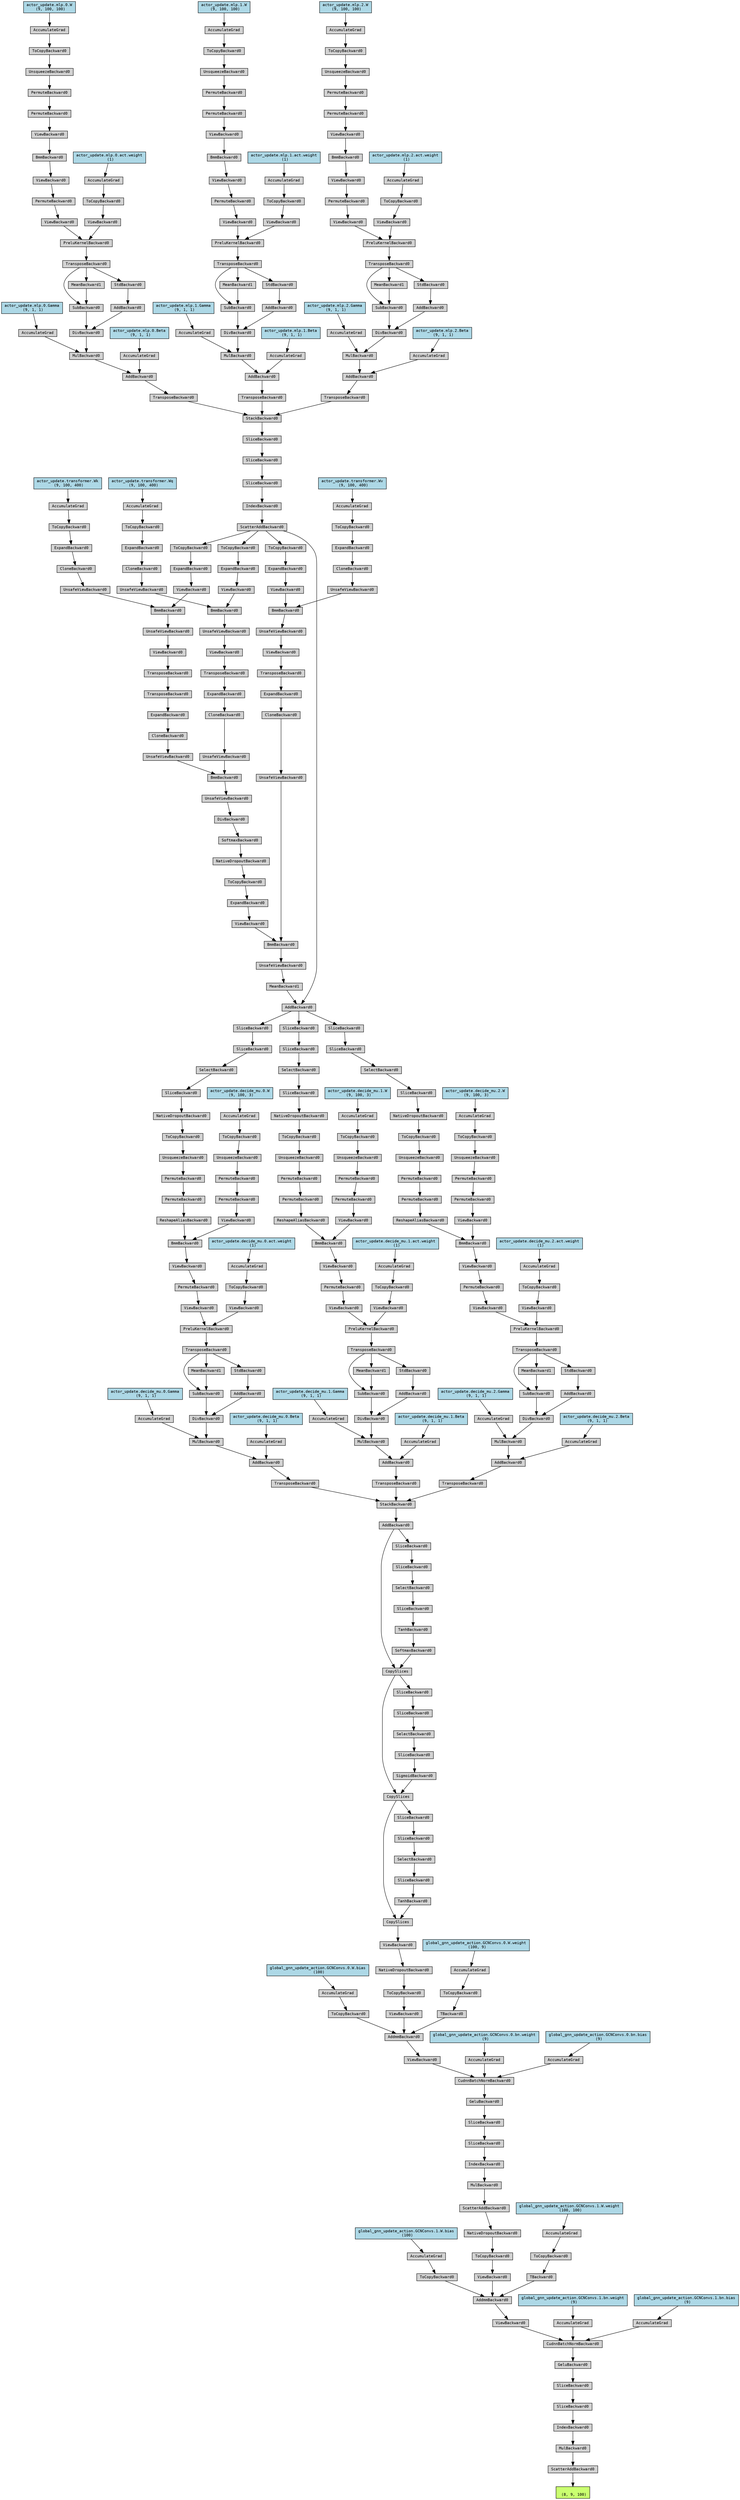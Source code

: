 digraph {
	graph [size="104.85,104.85"]
	node [align=left fontname=monospace fontsize=10 height=0.2 ranksep=0.1 shape=box style=filled]
	1916050268192 [label="
 (8, 9, 100)" fillcolor=darkolivegreen1]
	1916049993216 [label=ScatterAddBackward0]
	1916049990912 -> 1916049993216
	1916049990912 [label=MulBackward0]
	1916049997680 -> 1916049990912
	1916049997680 [label=IndexBackward0]
	1916049996096 -> 1916049997680
	1916049996096 [label=SliceBackward0]
	1916049987552 -> 1916049996096
	1916049987552 [label=SliceBackward0]
	1916049992544 -> 1916049987552
	1916049992544 [label=GeluBackward0]
	1916049994992 -> 1916049992544
	1916049994992 [label=CudnnBatchNormBackward0]
	1916049989664 -> 1916049994992
	1916049989664 [label=ViewBackward0]
	1916049996048 -> 1916049989664
	1916049996048 [label=AddmmBackward0]
	1916049988080 -> 1916049996048
	1916049988080 [label=ToCopyBackward0]
	1916049989424 -> 1916049988080
	1916047613744 [label="global_gnn_update_action.GCNConvs.1.W.bias
 (100)" fillcolor=lightblue]
	1916047613744 -> 1916049989424
	1916049989424 [label=AccumulateGrad]
	1916049990624 -> 1916049996048
	1916049990624 [label=ViewBackward0]
	1916049994320 -> 1916049990624
	1916049994320 [label=ToCopyBackward0]
	1916049992304 -> 1916049994320
	1916049992304 [label=NativeDropoutBackward0]
	1916049990816 -> 1916049992304
	1916049990816 [label=ScatterAddBackward0]
	1916049990864 -> 1916049990816
	1916049990864 [label=MulBackward0]
	1916049986592 -> 1916049990864
	1916049986592 [label=IndexBackward0]
	1916049993168 -> 1916049986592
	1916049993168 [label=SliceBackward0]
	1916049987984 -> 1916049993168
	1916049987984 [label=SliceBackward0]
	1916049987120 -> 1916049987984
	1916049987120 [label=GeluBackward0]
	1916049997248 -> 1916049987120
	1916049997248 [label=CudnnBatchNormBackward0]
	1916049989520 -> 1916049997248
	1916049989520 [label=ViewBackward0]
	1916049994368 -> 1916049989520
	1916049994368 [label=AddmmBackward0]
	1916049992784 -> 1916049994368
	1916049992784 [label=ToCopyBackward0]
	1916049993888 -> 1916049992784
	1916047613104 [label="global_gnn_update_action.GCNConvs.0.W.bias
 (100)" fillcolor=lightblue]
	1916047613104 -> 1916049993888
	1916049993888 [label=AccumulateGrad]
	1916049994416 -> 1916049994368
	1916049994416 [label=ViewBackward0]
	1916049994464 -> 1916049994416
	1916049994464 [label=ToCopyBackward0]
	1916049994704 -> 1916049994464
	1916049994704 [label=NativeDropoutBackward0]
	1916049988848 -> 1916049994704
	1916049988848 [label=ViewBackward0]
	1916049992160 -> 1916049988848
	1916049992160 [label=CopySlices]
	1916049993024 -> 1916049992160
	1916049993024 [label=CopySlices]
	1916049989472 -> 1916049993024
	1916049989472 [label=CopySlices]
	1916049995136 -> 1916049989472
	1916049995136 [label=AddBackward0]
	1916049988704 -> 1916049995136
	1916049988704 [label=StackBackward0]
	1916049986976 -> 1916049988704
	1916049986976 [label=TransposeBackward0]
	1916049991920 -> 1916049986976
	1916049991920 [label=AddBackward0]
	1916049991872 -> 1916049991920
	1916049991872 [label=MulBackward0]
	1916049991344 -> 1916049991872
	1916049991344 [label=DivBackward0]
	1916049991728 -> 1916049991344
	1916049991728 [label=SubBackward0]
	1916049991440 -> 1916049991728
	1916049991440 [label=TransposeBackward0]
	1916049988896 -> 1916049991440
	1916049988896 [label=PreluKernelBackward0]
	1916049988176 -> 1916049988896
	1916049988176 [label=ViewBackward0]
	1916049988416 -> 1916049988176
	1916049988416 [label=PermuteBackward0]
	1916049988608 -> 1916049988416
	1916049988608 [label=ViewBackward0]
	1916049988320 -> 1916049988608
	1916049988320 [label=BmmBackward0]
	1916049989280 -> 1916049988320
	1916049989280 [label=ReshapeAliasBackward0]
	1916049995472 -> 1916049989280
	1916049995472 [label=PermuteBackward0]
	1916049995520 -> 1916049995472
	1916049995520 [label=PermuteBackward0]
	1916049995280 -> 1916049995520
	1916049995280 [label=UnsqueezeBackward0]
	1916049987696 -> 1916049995280
	1916049987696 [label=ToCopyBackward0]
	1916049995568 -> 1916049987696
	1916049995568 [label=NativeDropoutBackward0]
	1916049987072 -> 1916049995568
	1916049987072 [label=SliceBackward0]
	1916049995376 -> 1916049987072
	1916049995376 [label=SelectBackward0]
	1916049996480 -> 1916049995376
	1916049996480 [label=SliceBackward0]
	1916049996576 -> 1916049996480
	1916049996576 [label=SliceBackward0]
	1916050246288 -> 1916049996576
	1916050246288 [label=AddBackward0]
	1916050246240 -> 1916050246288
	1916050246240 [label=MeanBackward1]
	1916050245952 -> 1916050246240
	1916050245952 [label=UnsafeViewBackward0]
	1916050246000 -> 1916050245952
	1916050246000 [label=BmmBackward0]
	1916050245712 -> 1916050246000
	1916050245712 [label=ViewBackward0]
	1916050246576 -> 1916050245712
	1916050246576 [label=ExpandBackward0]
	1916050246672 -> 1916050246576
	1916050246672 [label=ToCopyBackward0]
	1916050243840 -> 1916050246672
	1916050243840 [label=NativeDropoutBackward0]
	1916050244080 -> 1916050243840
	1916050244080 [label=SoftmaxBackward0]
	1916050244128 -> 1916050244080
	1916050244128 [label=DivBackward0]
	1916050244224 -> 1916050244128
	1916050244224 [label=UnsafeViewBackward0]
	1916050247056 -> 1916050244224
	1916050247056 [label=BmmBackward0]
	1916050247152 -> 1916050247056
	1916050247152 [label=UnsafeViewBackward0]
	1916050251376 -> 1916050247152
	1916050251376 [label=CloneBackward0]
	1916050251328 -> 1916050251376
	1916050251328 [label=ExpandBackward0]
	1916050246768 -> 1916050251328
	1916050246768 [label=TransposeBackward0]
	1916050249984 -> 1916050246768
	1916050249984 [label=ViewBackward0]
	1916050249936 -> 1916050249984
	1916050249936 [label=UnsafeViewBackward0]
	1916050249552 -> 1916050249936
	1916050249552 [label=BmmBackward0]
	1916050249696 -> 1916050249552
	1916050249696 [label=ViewBackward0]
	1916050249312 -> 1916050249696
	1916050249312 [label=ExpandBackward0]
	1916050249360 -> 1916050249312
	1916050249360 [label=ToCopyBackward0]
	1916050246096 -> 1916050249360
	1916050246096 [label=ScatterAddBackward0]
	1916050250320 -> 1916050246096
	1916050250320 [label=IndexBackward0]
	1916050245280 -> 1916050250320
	1916050245280 [label=SliceBackward0]
	1916050245184 -> 1916050245280
	1916050245184 [label=SliceBackward0]
	1916050245136 -> 1916050245184
	1916050245136 [label=SliceBackward0]
	1916050244752 -> 1916050245136
	1916050244752 [label=StackBackward0]
	1916050244896 -> 1916050244752
	1916050244896 [label=TransposeBackward0]
	1916050243696 -> 1916050244896
	1916050243696 [label=AddBackward0]
	1916050245328 -> 1916050243696
	1916050245328 [label=MulBackward0]
	1916050245568 -> 1916050245328
	1916050245568 [label=DivBackward0]
	1916050248832 -> 1916050245568
	1916050248832 [label=SubBackward0]
	1916050248640 -> 1916050248832
	1916050248640 [label=TransposeBackward0]
	1916050248400 -> 1916050248640
	1916050248400 [label=PreluKernelBackward0]
	1916050248448 -> 1916050248400
	1916050248448 [label=ViewBackward0]
	1916050248256 -> 1916050248448
	1916050248256 [label=PermuteBackward0]
	1916050248928 -> 1916050248256
	1916050248928 [label=ViewBackward0]
	1916050249072 -> 1916050248928
	1916050249072 [label=BmmBackward0]
	1916050249216 -> 1916050249072
	1916050249216 [label=ViewBackward0]
	1916050251568 -> 1916050249216
	1916050251568 [label=PermuteBackward0]
	1916050251472 -> 1916050251568
	1916050251472 [label=PermuteBackward0]
	1916050247008 -> 1916050251472
	1916050247008 [label=UnsqueezeBackward0]
	1916050250464 -> 1916050247008
	1916050250464 [label=ToCopyBackward0]
	1916047995424 -> 1916050250464
	1916048155296 [label="actor_update.mlp.0.W
 (9, 100, 100)" fillcolor=lightblue]
	1916048155296 -> 1916047995424
	1916047995424 [label=AccumulateGrad]
	1916050248688 -> 1916050248400
	1916050248688 [label=ViewBackward0]
	1916047993456 -> 1916050248688
	1916047993456 [label=ToCopyBackward0]
	1916049991104 -> 1916047993456
	1916048155216 [label="actor_update.mlp.0.act.weight
 (1)" fillcolor=lightblue]
	1916048155216 -> 1916049991104
	1916049991104 [label=AccumulateGrad]
	1916050248736 -> 1916050248832
	1916050248736 [label=MeanBackward1]
	1916050248640 -> 1916050248736
	1916050248784 -> 1916050245568
	1916050248784 [label=AddBackward0]
	1916047992832 -> 1916050248784
	1916047992832 [label=StdBackward0]
	1916050248640 -> 1916047992832
	1916050245520 -> 1916050245328
	1916048155456 [label="actor_update.mlp.0.Gamma
 (9, 1, 1)" fillcolor=lightblue]
	1916048155456 -> 1916050245520
	1916050245520 [label=AccumulateGrad]
	1916050244656 -> 1916050243696
	1916048155536 [label="actor_update.mlp.0.Beta
 (9, 1, 1)" fillcolor=lightblue]
	1916048155536 -> 1916050244656
	1916050244656 [label=AccumulateGrad]
	1916050244848 -> 1916050244752
	1916050244848 [label=TransposeBackward0]
	1916049986832 -> 1916050244848
	1916049986832 [label=AddBackward0]
	1916049990720 -> 1916049986832
	1916049990720 [label=MulBackward0]
	1916049997056 -> 1916049990720
	1916049997056 [label=DivBackward0]
	1916049991152 -> 1916049997056
	1916049991152 [label=SubBackward0]
	1916049990240 -> 1916049991152
	1916049990240 [label=TransposeBackward0]
	1916049987456 -> 1916049990240
	1916049987456 [label=PreluKernelBackward0]
	1916049992064 -> 1916049987456
	1916049992064 [label=ViewBackward0]
	1916049997392 -> 1916049992064
	1916049997392 [label=PermuteBackward0]
	1916049991200 -> 1916049997392
	1916049991200 [label=ViewBackward0]
	1916049989568 -> 1916049991200
	1916049989568 [label=BmmBackward0]
	1916049995760 -> 1916049989568
	1916049995760 [label=ViewBackward0]
	1916049992208 -> 1916049995760
	1916049992208 [label=PermuteBackward0]
	1916049990000 -> 1916049992208
	1916049990000 [label=PermuteBackward0]
	1916049990096 -> 1916049990000
	1916049990096 [label=UnsqueezeBackward0]
	1916049990192 -> 1916049990096
	1916049990192 [label=ToCopyBackward0]
	1916049990960 -> 1916049990192
	1916048155696 [label="actor_update.mlp.1.W
 (9, 100, 100)" fillcolor=lightblue]
	1916048155696 -> 1916049990960
	1916049990960 [label=AccumulateGrad]
	1916049993360 -> 1916049987456
	1916049993360 [label=ViewBackward0]
	1916049988032 -> 1916049993360
	1916049988032 [label=ToCopyBackward0]
	1916049997776 -> 1916049988032
	1916048155616 [label="actor_update.mlp.1.act.weight
 (1)" fillcolor=lightblue]
	1916048155616 -> 1916049997776
	1916049997776 [label=AccumulateGrad]
	1916049988512 -> 1916049991152
	1916049988512 [label=MeanBackward1]
	1916049990240 -> 1916049988512
	1916049994176 -> 1916049997056
	1916049994176 [label=AddBackward0]
	1916049992496 -> 1916049994176
	1916049992496 [label=StdBackward0]
	1916049990240 -> 1916049992496
	1916049986112 -> 1916049990720
	1916048155856 [label="actor_update.mlp.1.Gamma
 (9, 1, 1)" fillcolor=lightblue]
	1916048155856 -> 1916049986112
	1916049986112 [label=AccumulateGrad]
	1916049993696 -> 1916049986832
	1916048155936 [label="actor_update.mlp.1.Beta
 (9, 1, 1)" fillcolor=lightblue]
	1916048155936 -> 1916049993696
	1916049993696 [label=AccumulateGrad]
	1916050244704 -> 1916050244752
	1916050244704 [label=TransposeBackward0]
	1916049992448 -> 1916050244704
	1916049992448 [label=AddBackward0]
	1916049996240 -> 1916049992448
	1916049996240 [label=MulBackward0]
	1916049992976 -> 1916049996240
	1916049992976 [label=DivBackward0]
	1916049993792 -> 1916049992976
	1916049993792 [label=SubBackward0]
	1916049986544 -> 1916049993792
	1916049986544 [label=TransposeBackward0]
	1916049990480 -> 1916049986544
	1916049990480 [label=PreluKernelBackward0]
	1916049994656 -> 1916049990480
	1916049994656 [label=ViewBackward0]
	1916049993936 -> 1916049994656
	1916049993936 [label=PermuteBackward0]
	1916049994944 -> 1916049993936
	1916049994944 [label=ViewBackward0]
	1916049989904 -> 1916049994944
	1916049989904 [label=BmmBackward0]
	1916050245424 -> 1916049989904
	1916050245424 [label=ViewBackward0]
	1916050248592 -> 1916050245424
	1916050248592 [label=PermuteBackward0]
	1916050248544 -> 1916050248592
	1916050248544 [label=PermuteBackward0]
	1916050248304 -> 1916050248544
	1916050248304 [label=UnsqueezeBackward0]
	1916050249120 -> 1916050248304
	1916050249120 [label=ToCopyBackward0]
	1916050246864 -> 1916050249120
	1916048156096 [label="actor_update.mlp.2.W
 (9, 100, 100)" fillcolor=lightblue]
	1916048156096 -> 1916050246864
	1916050246864 [label=AccumulateGrad]
	1916049990672 -> 1916049990480
	1916049990672 [label=ViewBackward0]
	1916049991296 -> 1916049990672
	1916049991296 [label=ToCopyBackward0]
	1916049991008 -> 1916049991296
	1916048156016 [label="actor_update.mlp.2.act.weight
 (1)" fillcolor=lightblue]
	1916048156016 -> 1916049991008
	1916049991008 [label=AccumulateGrad]
	1916049994608 -> 1916049993792
	1916049994608 [label=MeanBackward1]
	1916049986544 -> 1916049994608
	1916049997008 -> 1916049992976
	1916049997008 [label=AddBackward0]
	1916049987888 -> 1916049997008
	1916049987888 [label=StdBackward0]
	1916049986544 -> 1916049987888
	1916049997488 -> 1916049996240
	1916048156256 [label="actor_update.mlp.2.Gamma
 (9, 1, 1)" fillcolor=lightblue]
	1916048156256 -> 1916049997488
	1916049997488 [label=AccumulateGrad]
	1916049987408 -> 1916049992448
	1916048156336 [label="actor_update.mlp.2.Beta
 (9, 1, 1)" fillcolor=lightblue]
	1916048156336 -> 1916049987408
	1916049987408 [label=AccumulateGrad]
	1916050249648 -> 1916050249552
	1916050249648 [label=UnsafeViewBackward0]
	1916049986688 -> 1916050249648
	1916049986688 [label=CloneBackward0]
	1916049987936 -> 1916049986688
	1916049987936 [label=ExpandBackward0]
	1916049991776 -> 1916049987936
	1916049991776 [label=ToCopyBackward0]
	1916049994800 -> 1916049991776
	1916048156416 [label="actor_update.transformer.Wq
 (9, 100, 400)" fillcolor=lightblue]
	1916048156416 -> 1916049994800
	1916049994800 [label=AccumulateGrad]
	1916050244368 -> 1916050247056
	1916050244368 [label=UnsafeViewBackward0]
	1916049990336 -> 1916050244368
	1916049990336 [label=CloneBackward0]
	1916049997200 -> 1916049990336
	1916049997200 [label=ExpandBackward0]
	1916050250080 -> 1916049997200
	1916050250080 [label=TransposeBackward0]
	1916050249888 -> 1916050250080
	1916050249888 [label=TransposeBackward0]
	1916050249408 -> 1916050249888
	1916050249408 [label=ViewBackward0]
	1916050250272 -> 1916050249408
	1916050250272 [label=UnsafeViewBackward0]
	1916050251280 -> 1916050250272
	1916050251280 [label=BmmBackward0]
	1916050244992 -> 1916050251280
	1916050244992 [label=ViewBackward0]
	1916050248880 -> 1916050244992
	1916050248880 [label=ExpandBackward0]
	1916050248352 -> 1916050248880
	1916050248352 [label=ToCopyBackward0]
	1916050246096 -> 1916050248352
	1916050251232 -> 1916050251280
	1916050251232 [label=UnsafeViewBackward0]
	1916050249024 -> 1916050251232
	1916050249024 [label=CloneBackward0]
	1916050245088 -> 1916050249024
	1916050245088 [label=ExpandBackward0]
	1916050250416 -> 1916050245088
	1916050250416 [label=ToCopyBackward0]
	1916050243648 -> 1916050250416
	1916048156496 [label="actor_update.transformer.Wk
 (9, 100, 400)" fillcolor=lightblue]
	1916048156496 -> 1916050243648
	1916050243648 [label=AccumulateGrad]
	1916050245808 -> 1916050246000
	1916050245808 [label=UnsafeViewBackward0]
	1916049996864 -> 1916050245808
	1916049996864 [label=CloneBackward0]
	1916050243936 -> 1916049996864
	1916050243936 [label=ExpandBackward0]
	1916050244176 -> 1916050243936
	1916050244176 [label=TransposeBackward0]
	1916050247200 -> 1916050244176
	1916050247200 [label=ViewBackward0]
	1916050246816 -> 1916050247200
	1916050246816 [label=UnsafeViewBackward0]
	1916050249504 -> 1916050246816
	1916050249504 [label=BmmBackward0]
	1916050249456 -> 1916050249504
	1916050249456 [label=ViewBackward0]
	1916050245472 -> 1916050249456
	1916050245472 [label=ExpandBackward0]
	1916050246912 -> 1916050245472
	1916050246912 [label=ToCopyBackward0]
	1916050246096 -> 1916050246912
	1916050250176 -> 1916050249504
	1916050250176 [label=UnsafeViewBackward0]
	1916050251184 -> 1916050250176
	1916050251184 [label=CloneBackward0]
	1916050247296 -> 1916050251184
	1916050247296 [label=ExpandBackward0]
	1916050250992 -> 1916050247296
	1916050250992 [label=ToCopyBackward0]
	1916050250944 -> 1916050250992
	1916048156576 [label="actor_update.transformer.Wv
 (9, 100, 400)" fillcolor=lightblue]
	1916048156576 -> 1916050250944
	1916050250944 [label=AccumulateGrad]
	1916050246096 -> 1916050246288
	1916049989184 -> 1916049988320
	1916049989184 [label=ViewBackward0]
	1916049997536 -> 1916049989184
	1916049997536 [label=PermuteBackward0]
	1916049995616 -> 1916049997536
	1916049995616 [label=PermuteBackward0]
	1916049995328 -> 1916049995616
	1916049995328 [label=UnsqueezeBackward0]
	1916049996528 -> 1916049995328
	1916049996528 [label=ToCopyBackward0]
	1916049987312 -> 1916049996528
	1916048156736 [label="actor_update.decide_mu.0.W
 (9, 100, 3)" fillcolor=lightblue]
	1916048156736 -> 1916049987312
	1916049987312 [label=AccumulateGrad]
	1916049991392 -> 1916049988896
	1916049991392 [label=ViewBackward0]
	1916049988272 -> 1916049991392
	1916049988272 [label=ToCopyBackward0]
	1916049989376 -> 1916049988272
	1916048156656 [label="actor_update.decide_mu.0.act.weight
 (1)" fillcolor=lightblue]
	1916048156656 -> 1916049989376
	1916049989376 [label=AccumulateGrad]
	1916049991488 -> 1916049991728
	1916049991488 [label=MeanBackward1]
	1916049991440 -> 1916049991488
	1916049991632 -> 1916049991344
	1916049991632 [label=AddBackward0]
	1916049988800 -> 1916049991632
	1916049988800 [label=StdBackward0]
	1916049991440 -> 1916049988800
	1916049989088 -> 1916049991872
	1916048156896 [label="actor_update.decide_mu.0.Gamma
 (9, 1, 1)" fillcolor=lightblue]
	1916048156896 -> 1916049989088
	1916049989088 [label=AccumulateGrad]
	1916049987744 -> 1916049991920
	1916048156976 [label="actor_update.decide_mu.0.Beta
 (9, 1, 1)" fillcolor=lightblue]
	1916048156976 -> 1916049987744
	1916049987744 [label=AccumulateGrad]
	1916049995712 -> 1916049988704
	1916049995712 [label=TransposeBackward0]
	1916049988560 -> 1916049995712
	1916049988560 [label=AddBackward0]
	1916049995904 -> 1916049988560
	1916049995904 [label=MulBackward0]
	1916049991584 -> 1916049995904
	1916049991584 [label=DivBackward0]
	1916049988752 -> 1916049991584
	1916049988752 [label=SubBackward0]
	1916049996384 -> 1916049988752
	1916049996384 [label=TransposeBackward0]
	1916050246432 -> 1916049996384
	1916050246432 [label=PreluKernelBackward0]
	1916050243792 -> 1916050246432
	1916050243792 [label=ViewBackward0]
	1916050247248 -> 1916050243792
	1916050247248 [label=PermuteBackward0]
	1916050246528 -> 1916050247248
	1916050246528 [label=ViewBackward0]
	1916050251136 -> 1916050246528
	1916050251136 [label=BmmBackward0]
	1916050244560 -> 1916050251136
	1916050244560 [label=ReshapeAliasBackward0]
	1916050251040 -> 1916050244560
	1916050251040 [label=PermuteBackward0]
	1916050250752 -> 1916050251040
	1916050250752 [label=PermuteBackward0]
	1916050250848 -> 1916050250752
	1916050250848 [label=UnsqueezeBackward0]
	1916050250656 -> 1916050250848
	1916050250656 [label=ToCopyBackward0]
	1916050250560 -> 1916050250656
	1916050250560 [label=NativeDropoutBackward0]
	1916050248064 -> 1916050250560
	1916050248064 [label=SliceBackward0]
	1916050247968 -> 1916050248064
	1916050247968 [label=SelectBackward0]
	1916050247920 -> 1916050247968
	1916050247920 [label=SliceBackward0]
	1916050247632 -> 1916050247920
	1916050247632 [label=SliceBackward0]
	1916050246288 -> 1916050247632
	1916050251088 -> 1916050251136
	1916050251088 [label=ViewBackward0]
	1916050250800 -> 1916050251088
	1916050250800 [label=PermuteBackward0]
	1916050250512 -> 1916050250800
	1916050250512 [label=PermuteBackward0]
	1916050247824 -> 1916050250512
	1916050247824 [label=UnsqueezeBackward0]
	1916050247584 -> 1916050247824
	1916050247584 [label=ToCopyBackward0]
	1916050247680 -> 1916050247584
	1916048157136 [label="actor_update.decide_mu.1.W
 (9, 100, 3)" fillcolor=lightblue]
	1916048157136 -> 1916050247680
	1916050247680 [label=AccumulateGrad]
	1916050246480 -> 1916050246432
	1916050246480 [label=ViewBackward0]
	1916050251424 -> 1916050246480
	1916050251424 [label=ToCopyBackward0]
	1916050250704 -> 1916050251424
	1916048157056 [label="actor_update.decide_mu.1.act.weight
 (1)" fillcolor=lightblue]
	1916048157056 -> 1916050250704
	1916050250704 [label=AccumulateGrad]
	1916050245856 -> 1916049988752
	1916050245856 [label=MeanBackward1]
	1916049996384 -> 1916050245856
	1916049996288 -> 1916049991584
	1916049996288 [label=AddBackward0]
	1916050245904 -> 1916049996288
	1916050245904 [label=StdBackward0]
	1916049996384 -> 1916050245904
	1916049988464 -> 1916049995904
	1916048157296 [label="actor_update.decide_mu.1.Gamma
 (9, 1, 1)" fillcolor=lightblue]
	1916048157296 -> 1916049988464
	1916049988464 [label=AccumulateGrad]
	1916049989328 -> 1916049988560
	1916048157376 [label="actor_update.decide_mu.1.Beta
 (9, 1, 1)" fillcolor=lightblue]
	1916048157376 -> 1916049989328
	1916049989328 [label=AccumulateGrad]
	1916049988992 -> 1916049988704
	1916049988992 [label=TransposeBackward0]
	1916049995664 -> 1916049988992
	1916049995664 [label=AddBackward0]
	1916049991680 -> 1916049995664
	1916049991680 [label=MulBackward0]
	1916050246192 -> 1916049991680
	1916050246192 [label=DivBackward0]
	1916050244320 -> 1916050246192
	1916050244320 [label=SubBackward0]
	1916050247776 -> 1916050244320
	1916050247776 [label=TransposeBackward0]
	1916050247536 -> 1916050247776
	1916050247536 [label=PreluKernelBackward0]
	1916050247440 -> 1916050247536
	1916050247440 [label=ViewBackward0]
	1916050251760 -> 1916050247440
	1916050251760 [label=PermuteBackward0]
	1916050251856 -> 1916050251760
	1916050251856 [label=ViewBackward0]
	1916050251952 -> 1916050251856
	1916050251952 [label=BmmBackward0]
	1916050252048 -> 1916050251952
	1916050252048 [label=ReshapeAliasBackward0]
	1916050252192 -> 1916050252048
	1916050252192 [label=PermuteBackward0]
	1916050252288 -> 1916050252192
	1916050252288 [label=PermuteBackward0]
	1916050252384 -> 1916050252288
	1916050252384 [label=UnsqueezeBackward0]
	1916050252480 -> 1916050252384
	1916050252480 [label=ToCopyBackward0]
	1916050252576 -> 1916050252480
	1916050252576 [label=NativeDropoutBackward0]
	1916050252672 -> 1916050252576
	1916050252672 [label=SliceBackward0]
	1916050252768 -> 1916050252672
	1916050252768 [label=SelectBackward0]
	1916050252864 -> 1916050252768
	1916050252864 [label=SliceBackward0]
	1916050252960 -> 1916050252864
	1916050252960 [label=SliceBackward0]
	1916050246288 -> 1916050252960
	1916050252000 -> 1916050251952
	1916050252000 [label=ViewBackward0]
	1916050252336 -> 1916050252000
	1916050252336 [label=PermuteBackward0]
	1916050252528 -> 1916050252336
	1916050252528 [label=PermuteBackward0]
	1916050252720 -> 1916050252528
	1916050252720 [label=UnsqueezeBackward0]
	1916050252912 -> 1916050252720
	1916050252912 [label=ToCopyBackward0]
	1916050253008 -> 1916050252912
	1916048157536 [label="actor_update.decide_mu.2.W
 (9, 100, 3)" fillcolor=lightblue]
	1916048157536 -> 1916050253008
	1916050253008 [label=AccumulateGrad]
	1916050247392 -> 1916050247536
	1916050247392 [label=ViewBackward0]
	1916050251904 -> 1916050247392
	1916050251904 [label=ToCopyBackward0]
	1916050252240 -> 1916050251904
	1916048157456 [label="actor_update.decide_mu.2.act.weight
 (1)" fillcolor=lightblue]
	1916048157456 -> 1916050252240
	1916050252240 [label=AccumulateGrad]
	1916050247728 -> 1916050244320
	1916050247728 [label=MeanBackward1]
	1916050247776 -> 1916050247728
	1916050250896 -> 1916050246192
	1916050250896 [label=AddBackward0]
	1916050248112 -> 1916050250896
	1916050248112 [label=StdBackward0]
	1916050247776 -> 1916050248112
	1916050246384 -> 1916049991680
	1916048157696 [label="actor_update.decide_mu.2.Gamma
 (9, 1, 1)" fillcolor=lightblue]
	1916048157696 -> 1916050246384
	1916050246384 [label=AccumulateGrad]
	1916049987792 -> 1916049995664
	1916048157776 [label="actor_update.decide_mu.2.Beta
 (9, 1, 1)" fillcolor=lightblue]
	1916048157776 -> 1916049987792
	1916049987792 [label=AccumulateGrad]
	1916049992736 -> 1916049989472
	1916049992736 [label=SoftmaxBackward0]
	1916049991968 -> 1916049992736
	1916049991968 [label=TanhBackward0]
	1916049995952 -> 1916049991968
	1916049995952 [label=SliceBackward0]
	1916050249792 -> 1916049995952
	1916050249792 [label=SelectBackward0]
	1916050248208 -> 1916050249792
	1916050248208 [label=SliceBackward0]
	1916050252624 -> 1916050248208
	1916050252624 [label=SliceBackward0]
	1916049995136 -> 1916050252624
	1916049995184 -> 1916049993024
	1916049995184 [label=SigmoidBackward0]
	1916049995808 -> 1916049995184
	1916049995808 [label=SliceBackward0]
	1916050248016 -> 1916049995808
	1916050248016 [label=SelectBackward0]
	1916050251712 -> 1916050248016
	1916050251712 [label=SliceBackward0]
	1916050244608 -> 1916050251712
	1916050244608 [label=SliceBackward0]
	1916049989472 -> 1916050244608
	1916049993552 -> 1916049992160
	1916049993552 [label=TanhBackward0]
	1916049993840 -> 1916049993552
	1916049993840 [label=SliceBackward0]
	1916050252432 -> 1916049993840
	1916050252432 [label=SelectBackward0]
	1916050252816 -> 1916050252432
	1916050252816 [label=SliceBackward0]
	1916050253104 -> 1916050252816
	1916050253104 [label=SliceBackward0]
	1916049993024 -> 1916050253104
	1916049996672 -> 1916049994368
	1916049996672 [label=TBackward0]
	1916049993408 -> 1916049996672
	1916049993408 [label=ToCopyBackward0]
	1916049996768 -> 1916049993408
	1916047612864 [label="global_gnn_update_action.GCNConvs.0.W.weight
 (100, 9)" fillcolor=lightblue]
	1916047612864 -> 1916049996768
	1916049996768 [label=AccumulateGrad]
	1916049994560 -> 1916049997248
	1916047613184 [label="global_gnn_update_action.GCNConvs.0.bn.weight
 (9)" fillcolor=lightblue]
	1916047613184 -> 1916049994560
	1916049994560 [label=AccumulateGrad]
	1916049996912 -> 1916049997248
	1916047613264 [label="global_gnn_update_action.GCNConvs.0.bn.bias
 (9)" fillcolor=lightblue]
	1916047613264 -> 1916049996912
	1916049996912 [label=AccumulateGrad]
	1916049989712 -> 1916049996048
	1916049989712 [label=TBackward0]
	1916049992688 -> 1916049989712
	1916049992688 [label=ToCopyBackward0]
	1916049986736 -> 1916049992688
	1916047613664 [label="global_gnn_update_action.GCNConvs.1.W.weight
 (100, 100)" fillcolor=lightblue]
	1916047613664 -> 1916049986736
	1916049986736 [label=AccumulateGrad]
	1916049989808 -> 1916049994992
	1916047613824 [label="global_gnn_update_action.GCNConvs.1.bn.weight
 (9)" fillcolor=lightblue]
	1916047613824 -> 1916049989808
	1916049989808 [label=AccumulateGrad]
	1916049988944 -> 1916049994992
	1916047613904 [label="global_gnn_update_action.GCNConvs.1.bn.bias
 (9)" fillcolor=lightblue]
	1916047613904 -> 1916049988944
	1916049988944 [label=AccumulateGrad]
	1916049993216 -> 1916050268192
}
